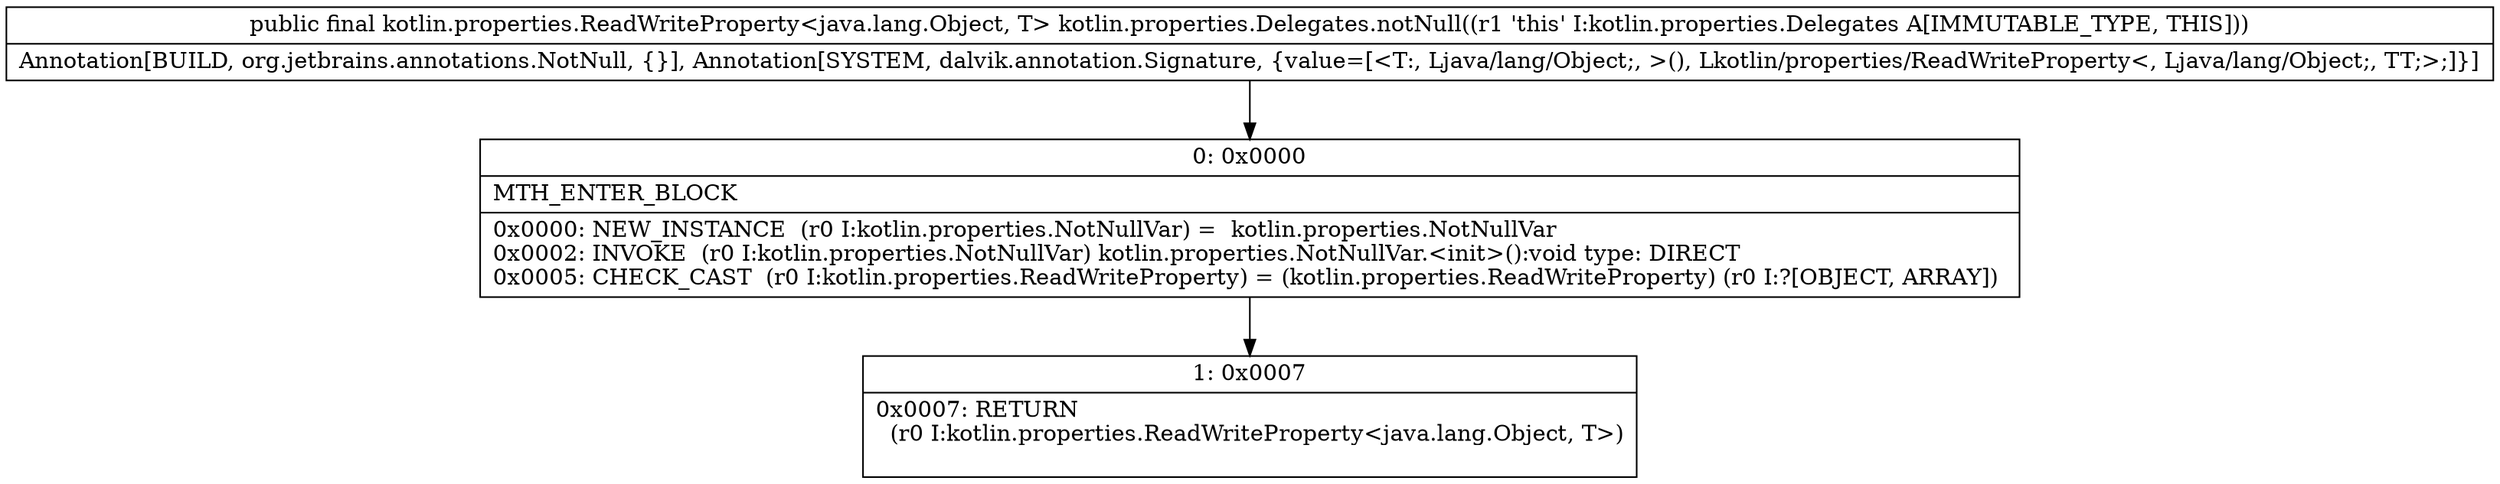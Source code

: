 digraph "CFG forkotlin.properties.Delegates.notNull()Lkotlin\/properties\/ReadWriteProperty;" {
Node_0 [shape=record,label="{0\:\ 0x0000|MTH_ENTER_BLOCK\l|0x0000: NEW_INSTANCE  (r0 I:kotlin.properties.NotNullVar) =  kotlin.properties.NotNullVar \l0x0002: INVOKE  (r0 I:kotlin.properties.NotNullVar) kotlin.properties.NotNullVar.\<init\>():void type: DIRECT \l0x0005: CHECK_CAST  (r0 I:kotlin.properties.ReadWriteProperty) = (kotlin.properties.ReadWriteProperty) (r0 I:?[OBJECT, ARRAY]) \l}"];
Node_1 [shape=record,label="{1\:\ 0x0007|0x0007: RETURN  \l  (r0 I:kotlin.properties.ReadWriteProperty\<java.lang.Object, T\>)\l \l}"];
MethodNode[shape=record,label="{public final kotlin.properties.ReadWriteProperty\<java.lang.Object, T\> kotlin.properties.Delegates.notNull((r1 'this' I:kotlin.properties.Delegates A[IMMUTABLE_TYPE, THIS]))  | Annotation[BUILD, org.jetbrains.annotations.NotNull, \{\}], Annotation[SYSTEM, dalvik.annotation.Signature, \{value=[\<T:, Ljava\/lang\/Object;, \>(), Lkotlin\/properties\/ReadWriteProperty\<, Ljava\/lang\/Object;, TT;\>;]\}]\l}"];
MethodNode -> Node_0;
Node_0 -> Node_1;
}

